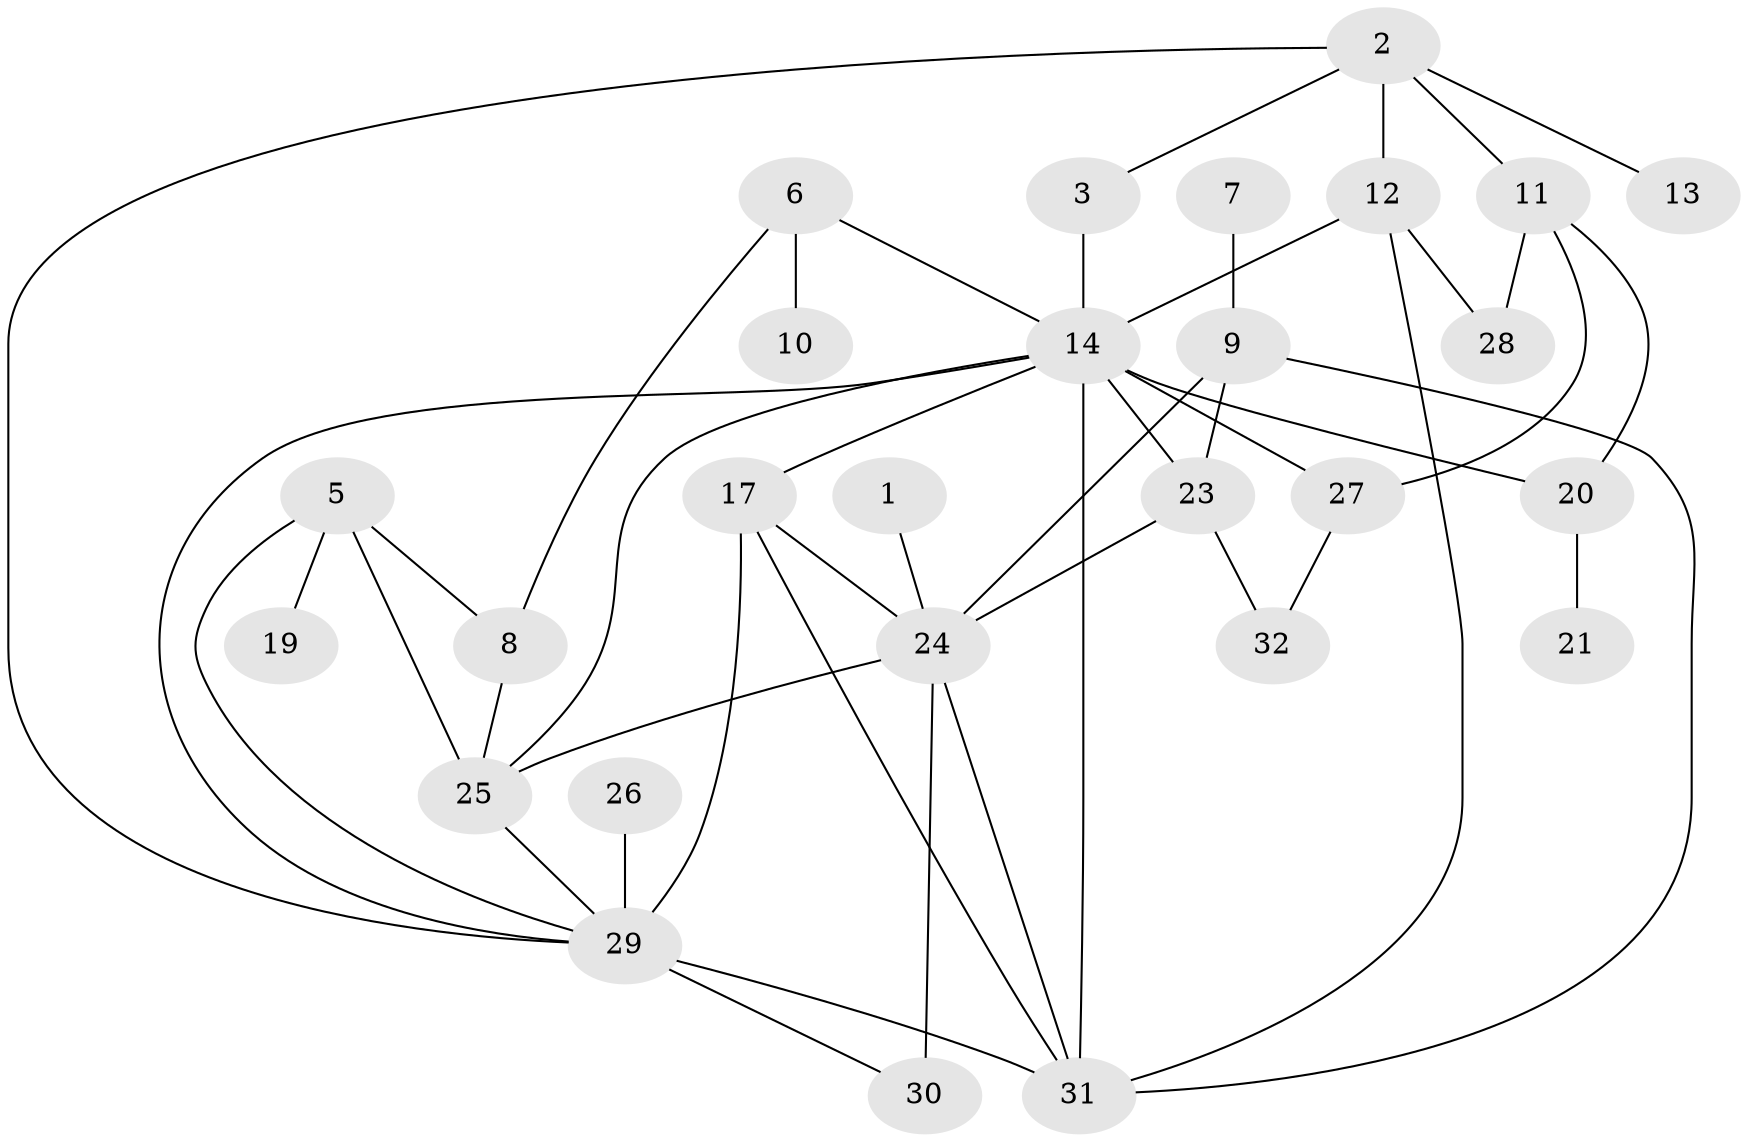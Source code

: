 // original degree distribution, {1: 0.23809523809523808, 5: 0.1111111111111111, 3: 0.19047619047619047, 2: 0.14285714285714285, 4: 0.15873015873015872, 7: 0.06349206349206349, 0: 0.06349206349206349, 6: 0.031746031746031744}
// Generated by graph-tools (version 1.1) at 2025/00/03/09/25 03:00:53]
// undirected, 27 vertices, 46 edges
graph export_dot {
graph [start="1"]
  node [color=gray90,style=filled];
  1;
  2;
  3;
  5;
  6;
  7;
  8;
  9;
  10;
  11;
  12;
  13;
  14;
  17;
  19;
  20;
  21;
  23;
  24;
  25;
  26;
  27;
  28;
  29;
  30;
  31;
  32;
  1 -- 24 [weight=1.0];
  2 -- 3 [weight=1.0];
  2 -- 11 [weight=1.0];
  2 -- 12 [weight=1.0];
  2 -- 13 [weight=1.0];
  2 -- 29 [weight=1.0];
  3 -- 14 [weight=2.0];
  5 -- 8 [weight=1.0];
  5 -- 19 [weight=1.0];
  5 -- 25 [weight=1.0];
  5 -- 29 [weight=1.0];
  6 -- 8 [weight=1.0];
  6 -- 10 [weight=1.0];
  6 -- 14 [weight=1.0];
  7 -- 9 [weight=1.0];
  8 -- 25 [weight=1.0];
  9 -- 23 [weight=1.0];
  9 -- 24 [weight=1.0];
  9 -- 31 [weight=2.0];
  11 -- 20 [weight=1.0];
  11 -- 27 [weight=1.0];
  11 -- 28 [weight=1.0];
  12 -- 14 [weight=1.0];
  12 -- 28 [weight=1.0];
  12 -- 31 [weight=1.0];
  14 -- 17 [weight=2.0];
  14 -- 20 [weight=1.0];
  14 -- 23 [weight=1.0];
  14 -- 25 [weight=2.0];
  14 -- 27 [weight=3.0];
  14 -- 29 [weight=1.0];
  14 -- 31 [weight=2.0];
  17 -- 24 [weight=2.0];
  17 -- 29 [weight=2.0];
  17 -- 31 [weight=1.0];
  20 -- 21 [weight=1.0];
  23 -- 24 [weight=1.0];
  23 -- 32 [weight=1.0];
  24 -- 25 [weight=2.0];
  24 -- 30 [weight=2.0];
  24 -- 31 [weight=3.0];
  25 -- 29 [weight=1.0];
  26 -- 29 [weight=2.0];
  27 -- 32 [weight=1.0];
  29 -- 30 [weight=1.0];
  29 -- 31 [weight=1.0];
}
